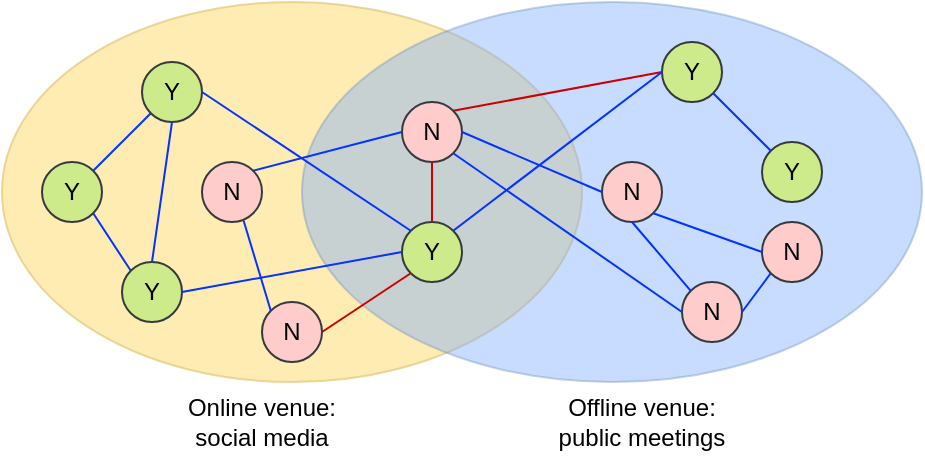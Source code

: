<mxfile version="21.6.5" type="github">
  <diagram name="Page-1" id="_gHLLHE9bVL9B20DSESU">
    <mxGraphModel dx="591" dy="394" grid="1" gridSize="10" guides="1" tooltips="1" connect="1" arrows="1" fold="1" page="1" pageScale="1" pageWidth="850" pageHeight="1100" math="0" shadow="0">
      <root>
        <mxCell id="0" />
        <mxCell id="1" parent="0" />
        <mxCell id="SoCJYkqODRn5aVtLT6-E-4" value="" style="ellipse;whiteSpace=wrap;html=1;fillColor=#FFD966;strokeColor=#d6b656;opacity=50;" vertex="1" parent="1">
          <mxGeometry x="40" y="40" width="290" height="190" as="geometry" />
        </mxCell>
        <mxCell id="SoCJYkqODRn5aVtLT6-E-5" value="" style="ellipse;whiteSpace=wrap;html=1;fillColor=#74a7fe;strokeColor=#6c8ebf;opacity=40;" vertex="1" parent="1">
          <mxGeometry x="190" y="40" width="310" height="190" as="geometry" />
        </mxCell>
        <mxCell id="SoCJYkqODRn5aVtLT6-E-24" style="orthogonalLoop=1;jettySize=auto;html=1;exitX=0;exitY=1;exitDx=0;exitDy=0;entryX=1;entryY=0;entryDx=0;entryDy=0;startArrow=none;startFill=0;endArrow=none;endFill=0;strokeColor=#0433ff;" edge="1" parent="1" source="SoCJYkqODRn5aVtLT6-E-8" target="SoCJYkqODRn5aVtLT6-E-9">
          <mxGeometry relative="1" as="geometry" />
        </mxCell>
        <mxCell id="SoCJYkqODRn5aVtLT6-E-8" value="Y" style="ellipse;whiteSpace=wrap;html=1;aspect=fixed;fillColor=#cdeb8b;strokeColor=#36393d;" vertex="1" parent="1">
          <mxGeometry x="110" y="70" width="30" height="30" as="geometry" />
        </mxCell>
        <mxCell id="SoCJYkqODRn5aVtLT6-E-45" style="orthogonalLoop=1;jettySize=auto;html=1;exitX=1;exitY=1;exitDx=0;exitDy=0;entryX=0;entryY=0;entryDx=0;entryDy=0;endArrow=none;endFill=0;strokeColor=#0433ff;" edge="1" parent="1" source="SoCJYkqODRn5aVtLT6-E-9" target="SoCJYkqODRn5aVtLT6-E-10">
          <mxGeometry relative="1" as="geometry" />
        </mxCell>
        <mxCell id="SoCJYkqODRn5aVtLT6-E-9" value="Y" style="ellipse;whiteSpace=wrap;html=1;aspect=fixed;fillColor=#cdeb8b;strokeColor=#36393d;" vertex="1" parent="1">
          <mxGeometry x="60" y="120" width="30" height="30" as="geometry" />
        </mxCell>
        <mxCell id="SoCJYkqODRn5aVtLT6-E-10" value="Y" style="ellipse;whiteSpace=wrap;html=1;aspect=fixed;fillColor=#cdeb8b;strokeColor=#36393d;" vertex="1" parent="1">
          <mxGeometry x="100" y="170" width="30" height="30" as="geometry" />
        </mxCell>
        <mxCell id="SoCJYkqODRn5aVtLT6-E-11" value="Y" style="ellipse;whiteSpace=wrap;html=1;aspect=fixed;fillColor=#cdeb8b;strokeColor=#36393d;" vertex="1" parent="1">
          <mxGeometry x="370" y="60" width="30" height="30" as="geometry" />
        </mxCell>
        <mxCell id="SoCJYkqODRn5aVtLT6-E-12" value="Y" style="ellipse;whiteSpace=wrap;html=1;aspect=fixed;fillColor=#cdeb8b;strokeColor=#36393d;" vertex="1" parent="1">
          <mxGeometry x="420" y="110" width="30" height="30" as="geometry" />
        </mxCell>
        <mxCell id="SoCJYkqODRn5aVtLT6-E-13" value="Y" style="ellipse;whiteSpace=wrap;html=1;aspect=fixed;fillColor=#cdeb8b;strokeColor=#36393d;" vertex="1" parent="1">
          <mxGeometry x="240" y="150" width="30" height="30" as="geometry" />
        </mxCell>
        <mxCell id="SoCJYkqODRn5aVtLT6-E-36" style="orthogonalLoop=1;jettySize=auto;html=1;exitX=1;exitY=0;exitDx=0;exitDy=0;entryX=0;entryY=0.5;entryDx=0;entryDy=0;endArrow=none;endFill=0;strokeColor=#0433ff;" edge="1" parent="1" source="SoCJYkqODRn5aVtLT6-E-14" target="SoCJYkqODRn5aVtLT6-E-16">
          <mxGeometry relative="1" as="geometry" />
        </mxCell>
        <mxCell id="SoCJYkqODRn5aVtLT6-E-14" value="N" style="ellipse;whiteSpace=wrap;html=1;aspect=fixed;fillColor=#ffcccc;strokeColor=#36393d;" vertex="1" parent="1">
          <mxGeometry x="140" y="120" width="30" height="30" as="geometry" />
        </mxCell>
        <mxCell id="SoCJYkqODRn5aVtLT6-E-44" style="orthogonalLoop=1;jettySize=auto;html=1;exitX=1;exitY=0;exitDx=0;exitDy=0;entryX=0;entryY=0.5;entryDx=0;entryDy=0;endArrow=none;endFill=0;strokeColor=#CC0000;" edge="1" parent="1" source="SoCJYkqODRn5aVtLT6-E-16" target="SoCJYkqODRn5aVtLT6-E-11">
          <mxGeometry relative="1" as="geometry" />
        </mxCell>
        <mxCell id="SoCJYkqODRn5aVtLT6-E-16" value="N" style="ellipse;whiteSpace=wrap;html=1;aspect=fixed;fillColor=#ffcccc;strokeColor=#36393d;" vertex="1" parent="1">
          <mxGeometry x="240" y="90" width="30" height="30" as="geometry" />
        </mxCell>
        <mxCell id="SoCJYkqODRn5aVtLT6-E-18" value="N" style="ellipse;whiteSpace=wrap;html=1;aspect=fixed;fillColor=#ffcccc;strokeColor=#36393d;" vertex="1" parent="1">
          <mxGeometry x="340" y="120" width="30" height="30" as="geometry" />
        </mxCell>
        <mxCell id="SoCJYkqODRn5aVtLT6-E-19" value="N" style="ellipse;whiteSpace=wrap;html=1;aspect=fixed;fillColor=#ffcccc;strokeColor=#36393d;" vertex="1" parent="1">
          <mxGeometry x="420" y="150" width="30" height="30" as="geometry" />
        </mxCell>
        <mxCell id="SoCJYkqODRn5aVtLT6-E-20" value="N" style="ellipse;whiteSpace=wrap;html=1;aspect=fixed;fillColor=#ffcccc;strokeColor=#36393d;" vertex="1" parent="1">
          <mxGeometry x="380" y="180" width="30" height="30" as="geometry" />
        </mxCell>
        <mxCell id="SoCJYkqODRn5aVtLT6-E-37" style="orthogonalLoop=1;jettySize=auto;html=1;exitX=1;exitY=0.5;exitDx=0;exitDy=0;entryX=0;entryY=1;entryDx=0;entryDy=0;endArrow=none;endFill=0;strokeColor=#CC0000;" edge="1" parent="1" source="SoCJYkqODRn5aVtLT6-E-21" target="SoCJYkqODRn5aVtLT6-E-13">
          <mxGeometry relative="1" as="geometry" />
        </mxCell>
        <mxCell id="SoCJYkqODRn5aVtLT6-E-21" value="N" style="ellipse;whiteSpace=wrap;html=1;aspect=fixed;fillColor=#ffcccc;strokeColor=#36393d;" vertex="1" parent="1">
          <mxGeometry x="170" y="190" width="30" height="30" as="geometry" />
        </mxCell>
        <mxCell id="SoCJYkqODRn5aVtLT6-E-22" value="Online venue:&lt;br&gt;social media" style="text;html=1;strokeColor=none;fillColor=none;align=center;verticalAlign=middle;whiteSpace=wrap;rounded=0;" vertex="1" parent="1">
          <mxGeometry x="100" y="230" width="140" height="40" as="geometry" />
        </mxCell>
        <mxCell id="SoCJYkqODRn5aVtLT6-E-23" value="Offline venue:&lt;br&gt;public meetings" style="text;html=1;strokeColor=none;fillColor=none;align=center;verticalAlign=middle;whiteSpace=wrap;rounded=0;" vertex="1" parent="1">
          <mxGeometry x="290" y="230" width="140" height="40" as="geometry" />
        </mxCell>
        <mxCell id="SoCJYkqODRn5aVtLT6-E-26" style="orthogonalLoop=1;jettySize=auto;html=1;exitX=0.5;exitY=1;exitDx=0;exitDy=0;entryX=0.5;entryY=0;entryDx=0;entryDy=0;startArrow=none;startFill=0;endArrow=none;endFill=0;strokeColor=#0433ff;" edge="1" parent="1" source="SoCJYkqODRn5aVtLT6-E-8" target="SoCJYkqODRn5aVtLT6-E-10">
          <mxGeometry relative="1" as="geometry">
            <mxPoint x="124" y="106" as="sourcePoint" />
            <mxPoint x="96" y="134" as="targetPoint" />
          </mxGeometry>
        </mxCell>
        <mxCell id="SoCJYkqODRn5aVtLT6-E-28" style="orthogonalLoop=1;jettySize=auto;html=1;exitX=0;exitY=0.5;exitDx=0;exitDy=0;entryX=1;entryY=0.5;entryDx=0;entryDy=0;startArrow=none;startFill=0;endArrow=none;endFill=0;strokeColor=#0433ff;curved=1;" edge="1" parent="1" source="SoCJYkqODRn5aVtLT6-E-13" target="SoCJYkqODRn5aVtLT6-E-10">
          <mxGeometry relative="1" as="geometry">
            <mxPoint x="135" y="110" as="sourcePoint" />
            <mxPoint x="125" y="180" as="targetPoint" />
          </mxGeometry>
        </mxCell>
        <mxCell id="SoCJYkqODRn5aVtLT6-E-29" style="orthogonalLoop=1;jettySize=auto;html=1;exitX=0;exitY=0;exitDx=0;exitDy=0;entryX=0.694;entryY=0.978;entryDx=0;entryDy=0;startArrow=none;startFill=0;endArrow=none;endFill=0;strokeColor=#0433ff;curved=1;entryPerimeter=0;" edge="1" parent="1" source="SoCJYkqODRn5aVtLT6-E-21" target="SoCJYkqODRn5aVtLT6-E-14">
          <mxGeometry relative="1" as="geometry">
            <mxPoint x="250" y="175" as="sourcePoint" />
            <mxPoint x="140" y="195" as="targetPoint" />
          </mxGeometry>
        </mxCell>
        <mxCell id="SoCJYkqODRn5aVtLT6-E-30" style="orthogonalLoop=1;jettySize=auto;html=1;exitX=0;exitY=0.5;exitDx=0;exitDy=0;entryX=1;entryY=0.5;entryDx=0;entryDy=0;startArrow=none;startFill=0;endArrow=none;endFill=0;strokeColor=#0433ff;curved=1;" edge="1" parent="1" source="SoCJYkqODRn5aVtLT6-E-18" target="SoCJYkqODRn5aVtLT6-E-16">
          <mxGeometry relative="1" as="geometry">
            <mxPoint x="313" y="157.5" as="sourcePoint" />
            <mxPoint x="300" y="112.5" as="targetPoint" />
          </mxGeometry>
        </mxCell>
        <mxCell id="SoCJYkqODRn5aVtLT6-E-33" style="orthogonalLoop=1;jettySize=auto;html=1;entryX=0;entryY=0.5;entryDx=0;entryDy=0;startArrow=none;startFill=0;endArrow=none;endFill=0;strokeColor=#0433ff;curved=1;exitX=1;exitY=1;exitDx=0;exitDy=0;" edge="1" parent="1" source="SoCJYkqODRn5aVtLT6-E-18">
          <mxGeometry relative="1" as="geometry">
            <mxPoint x="475" y="187" as="sourcePoint" />
            <mxPoint x="420" y="165" as="targetPoint" />
          </mxGeometry>
        </mxCell>
        <mxCell id="SoCJYkqODRn5aVtLT6-E-35" style="orthogonalLoop=1;jettySize=auto;html=1;entryX=0;entryY=1;entryDx=0;entryDy=0;startArrow=none;startFill=0;endArrow=none;endFill=0;strokeColor=#0433ff;exitX=1;exitY=0.5;exitDx=0;exitDy=0;rounded=1;" edge="1" parent="1" source="SoCJYkqODRn5aVtLT6-E-20" target="SoCJYkqODRn5aVtLT6-E-19">
          <mxGeometry relative="1" as="geometry">
            <mxPoint x="405" y="190" as="sourcePoint" />
            <mxPoint x="376" y="156" as="targetPoint" />
          </mxGeometry>
        </mxCell>
        <mxCell id="SoCJYkqODRn5aVtLT6-E-38" style="orthogonalLoop=1;jettySize=auto;html=1;exitX=0.5;exitY=0;exitDx=0;exitDy=0;entryX=0.5;entryY=1;entryDx=0;entryDy=0;endArrow=none;endFill=0;strokeColor=#CC0000;" edge="1" parent="1" source="SoCJYkqODRn5aVtLT6-E-13" target="SoCJYkqODRn5aVtLT6-E-16">
          <mxGeometry relative="1" as="geometry">
            <mxPoint x="210" y="215" as="sourcePoint" />
            <mxPoint x="254" y="186" as="targetPoint" />
          </mxGeometry>
        </mxCell>
        <mxCell id="SoCJYkqODRn5aVtLT6-E-39" style="orthogonalLoop=1;jettySize=auto;html=1;exitX=1;exitY=0;exitDx=0;exitDy=0;entryX=0;entryY=0.5;entryDx=0;entryDy=0;endArrow=none;endFill=0;strokeColor=#0433ff;" edge="1" parent="1" source="SoCJYkqODRn5aVtLT6-E-13" target="SoCJYkqODRn5aVtLT6-E-11">
          <mxGeometry relative="1" as="geometry">
            <mxPoint x="290" y="170" as="sourcePoint" />
            <mxPoint x="290" y="140" as="targetPoint" />
          </mxGeometry>
        </mxCell>
        <mxCell id="SoCJYkqODRn5aVtLT6-E-40" style="orthogonalLoop=1;jettySize=auto;html=1;exitX=0;exitY=0;exitDx=0;exitDy=0;entryX=1;entryY=1;entryDx=0;entryDy=0;endArrow=none;endFill=0;strokeColor=#0433ff;" edge="1" parent="1" source="SoCJYkqODRn5aVtLT6-E-12" target="SoCJYkqODRn5aVtLT6-E-11">
          <mxGeometry relative="1" as="geometry">
            <mxPoint x="276" y="164" as="sourcePoint" />
            <mxPoint x="380" y="85" as="targetPoint" />
          </mxGeometry>
        </mxCell>
        <mxCell id="SoCJYkqODRn5aVtLT6-E-41" style="orthogonalLoop=1;jettySize=auto;html=1;entryX=0;entryY=0.5;entryDx=0;entryDy=0;startArrow=none;startFill=0;endArrow=none;endFill=0;strokeColor=#0433ff;curved=1;exitX=1;exitY=1;exitDx=0;exitDy=0;" edge="1" parent="1" source="SoCJYkqODRn5aVtLT6-E-16" target="SoCJYkqODRn5aVtLT6-E-20">
          <mxGeometry relative="1" as="geometry">
            <mxPoint x="376" y="156" as="sourcePoint" />
            <mxPoint x="430" y="175" as="targetPoint" />
          </mxGeometry>
        </mxCell>
        <mxCell id="SoCJYkqODRn5aVtLT6-E-43" style="orthogonalLoop=1;jettySize=auto;html=1;entryX=0;entryY=0;entryDx=0;entryDy=0;startArrow=none;startFill=0;endArrow=none;endFill=0;strokeColor=#0433ff;curved=1;exitX=0.5;exitY=1;exitDx=0;exitDy=0;" edge="1" parent="1" source="SoCJYkqODRn5aVtLT6-E-18" target="SoCJYkqODRn5aVtLT6-E-20">
          <mxGeometry relative="1" as="geometry">
            <mxPoint x="396" y="176" as="sourcePoint" />
            <mxPoint x="450" y="195" as="targetPoint" />
          </mxGeometry>
        </mxCell>
        <mxCell id="SoCJYkqODRn5aVtLT6-E-46" style="orthogonalLoop=1;jettySize=auto;html=1;exitX=1;exitY=0.5;exitDx=0;exitDy=0;entryX=0;entryY=0;entryDx=0;entryDy=0;endArrow=none;endFill=0;strokeColor=#0433ff;" edge="1" parent="1" source="SoCJYkqODRn5aVtLT6-E-8" target="SoCJYkqODRn5aVtLT6-E-13">
          <mxGeometry relative="1" as="geometry">
            <mxPoint x="176" y="134" as="sourcePoint" />
            <mxPoint x="250" y="115" as="targetPoint" />
          </mxGeometry>
        </mxCell>
      </root>
    </mxGraphModel>
  </diagram>
</mxfile>
